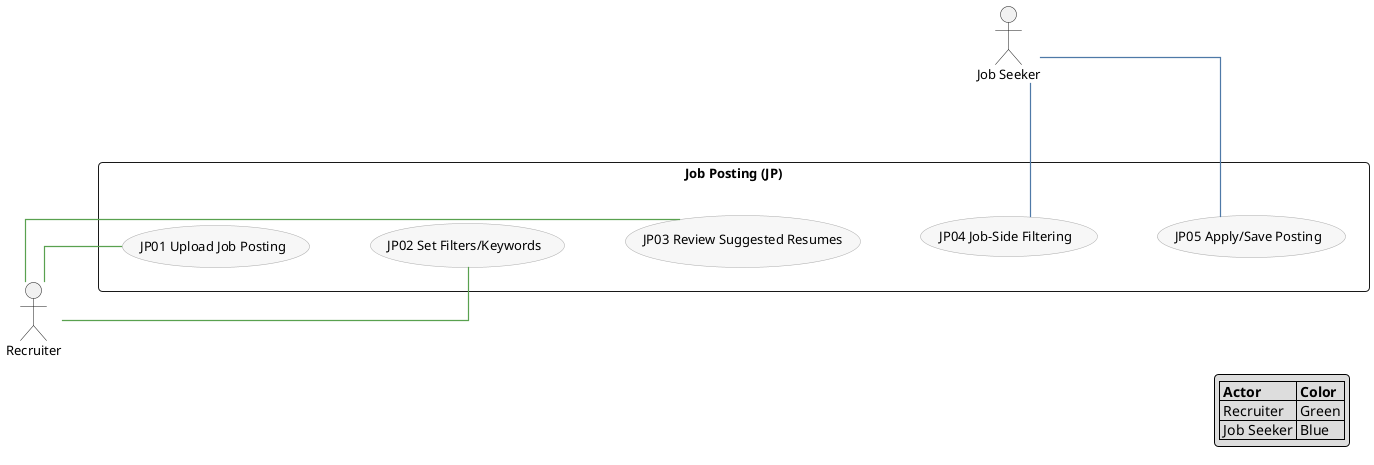@startuml
' --- Style ---
skinparam shadowing false
skinparam defaultFontName Arial
skinparam defaultFontSize 13
skinparam ArrowThickness 1.2
skinparam RoundCorner 8
skinparam linetype ortho
left to right direction
skinparam usecase {
  BackgroundColor #f7f7f7
  BorderColor #aaaaaa
}

' invisible right-pad helper
skinparam rectangle<<pad>> {
  BackgroundColor transparent
  BorderColor transparent
}
hide <<pad>> stereotype

' --- Per-actor connector colors ---
!define COLOR_RECRUITER #59a14f
!define COLOR_JOBSEEKER #4e79a7
!define LRC(a,b) a -[COLOR_RECRUITER]- b
!define LJS(a,b) a -[COLOR_JOBSEEKER]- b

' Primary actor (LEFT)
actor "Recruiter" as RC

' System boundary + UCs
rectangle "Job Posting (JP)" as JP {
  usecase "JP01 Upload Job Posting"     as JP01
  usecase "JP02 Set Filters/Keywords"   as JP02
  usecase "JP03 Review Suggested Resumes" as JP03
  usecase "JP04 Job-Side Filtering"     as JP04
  usecase "JP05 Apply/Save Posting"     as JP05
}

' Secondary actor (RIGHT)
actor "Job Seeker" as JS

' Invisible right-side pad + force right
rectangle " " <<pad>> as PADR
JS -[hidden]right-> PADR

' Keep UCs in one row
JP01 -[hidden]-> JP02
JP02 -[hidden]-> JP03
JP03 -[hidden]-> JP04
JP04 -[hidden]-> JP05

' FORCE secondary to the RIGHT (LRG method)
JP   -[hidden]right-> JS
JP05 -[hidden]right-> JS

' Colored associations (NO text on lines)
LRC(RC, JP01)
LRC(RC, JP02)
LRC(RC, JP03)
LJS(JS, JP04)
LJS(JS, JP05)

legend right
|= Actor |= Color |
| Recruiter | Green |
| Job Seeker | Blue |
endlegend
@enduml